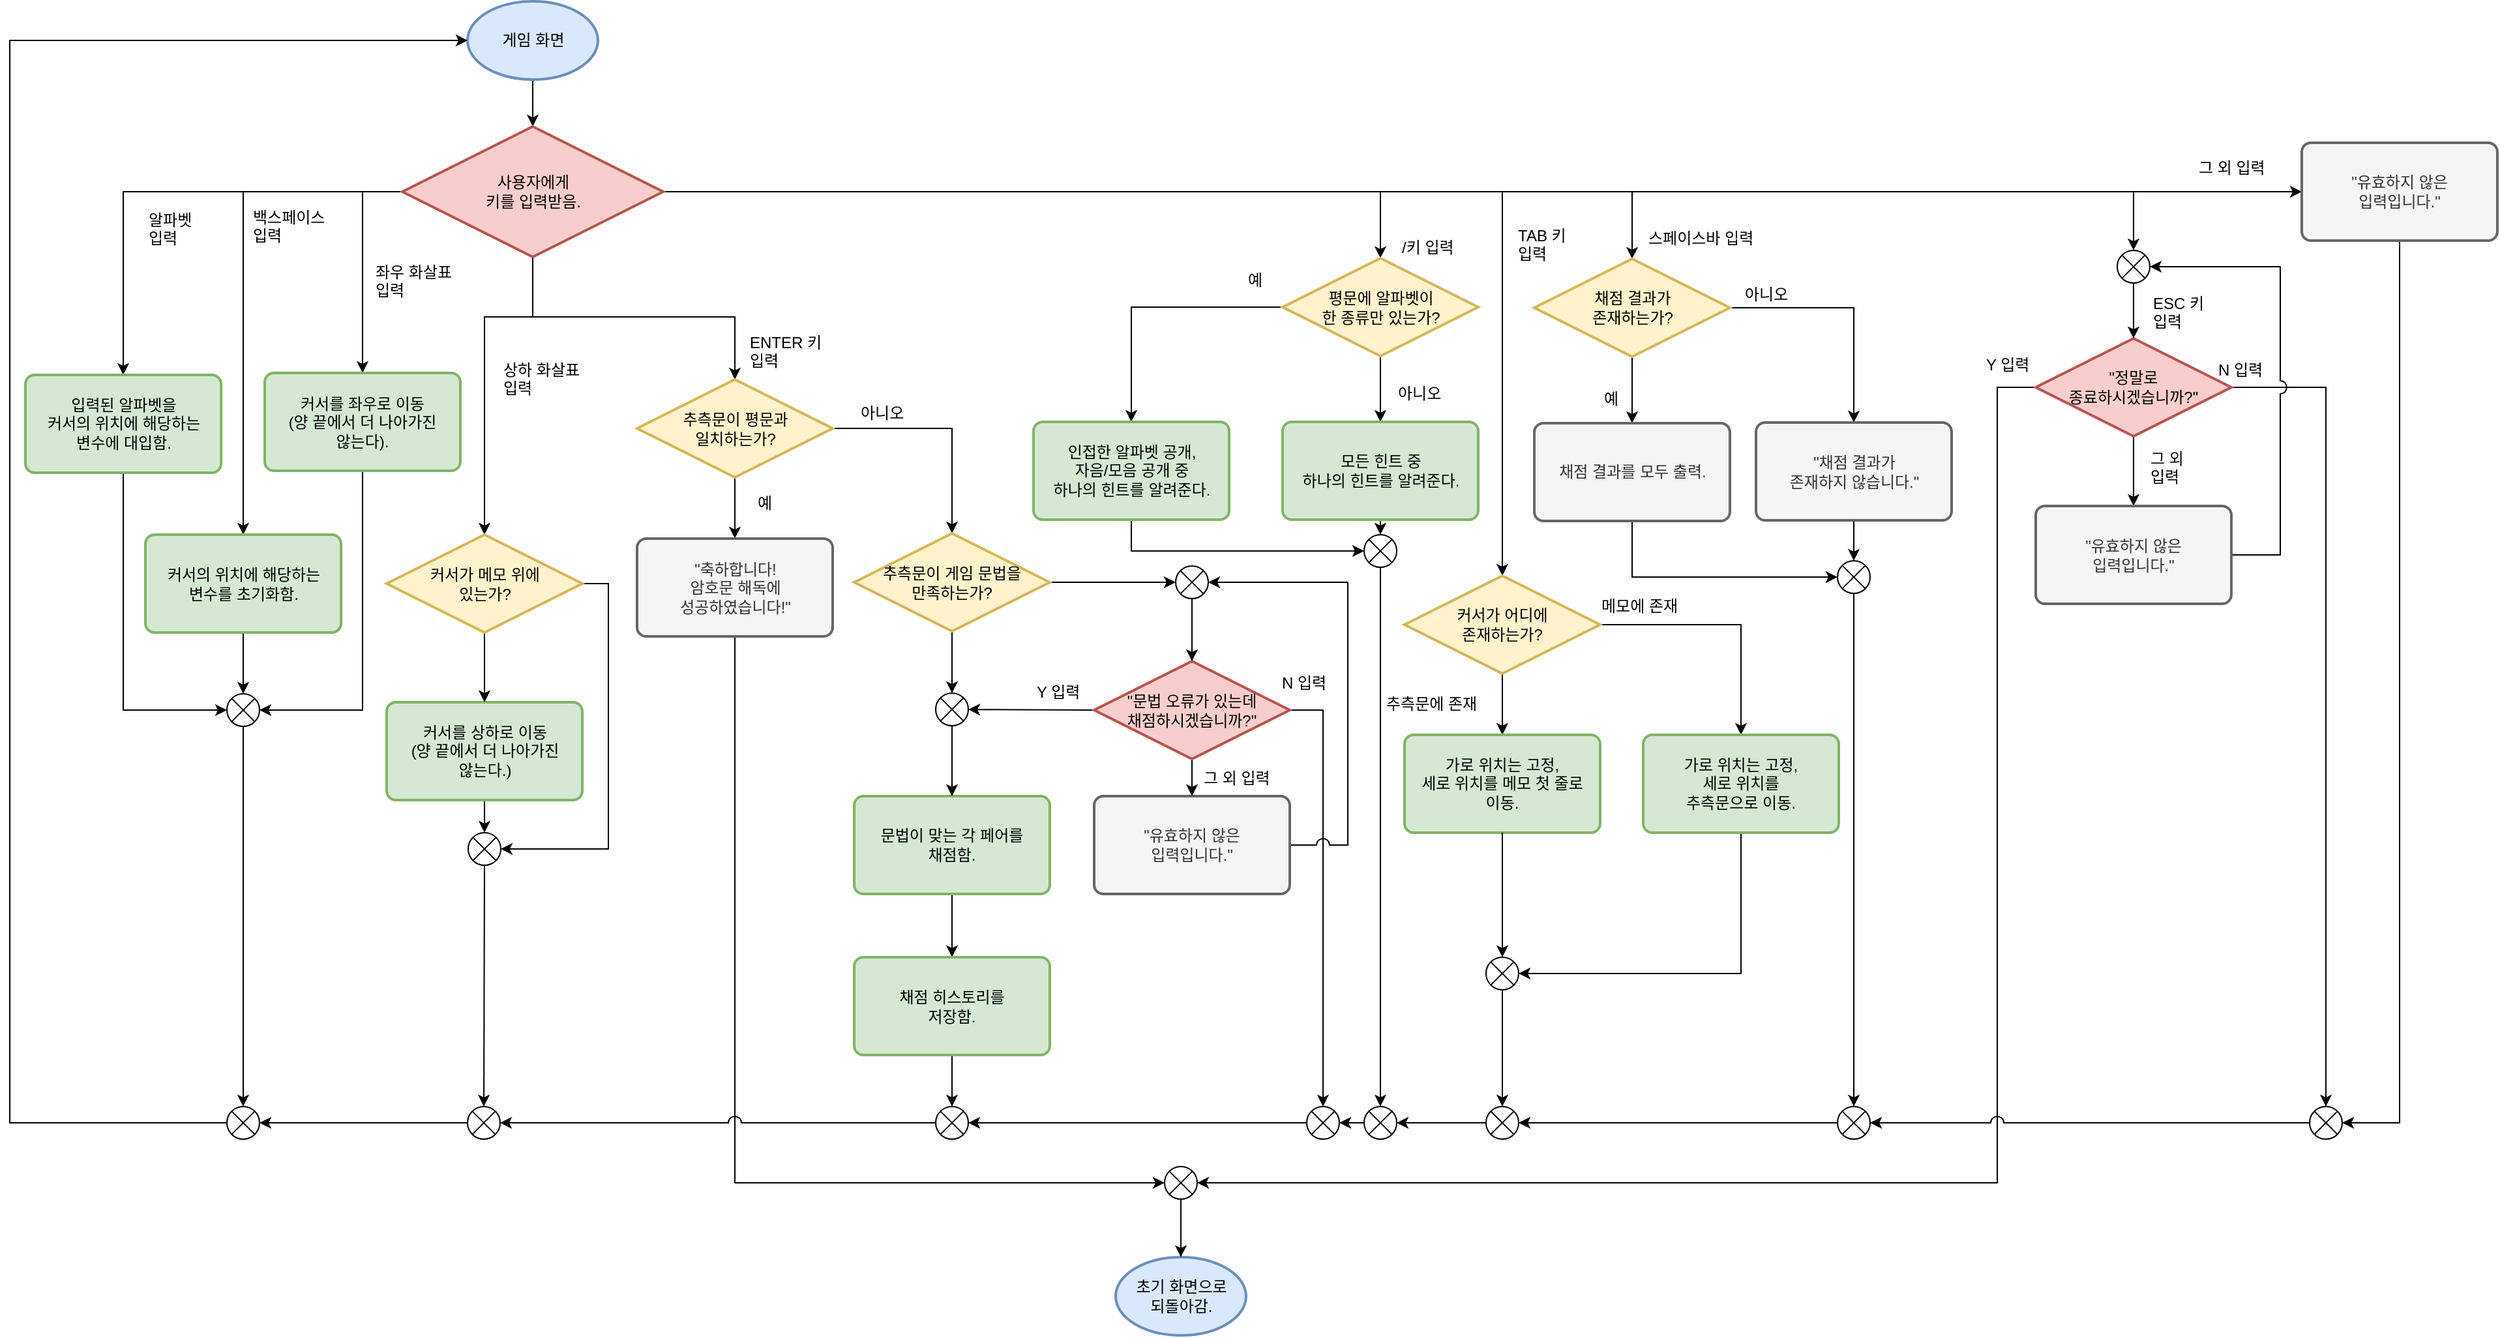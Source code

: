 <mxfile version="12.2.6" type="device" pages="1"><diagram id="wKV7lcFXZkXfrV_cWdQc" name="Page-1"><mxGraphModel dx="1656" dy="860" grid="0" gridSize="10" guides="1" tooltips="1" connect="1" arrows="1" fold="1" page="1" pageScale="1" pageWidth="827" pageHeight="1169" math="0" shadow="0"><root><mxCell id="0"/><mxCell id="1" parent="0"/><mxCell id="r9mrfY9f5_GQp5ttjX_O-4" style="edgeStyle=orthogonalEdgeStyle;rounded=0;orthogonalLoop=1;jettySize=auto;html=1;exitX=0.5;exitY=1;exitDx=0;exitDy=0;exitPerimeter=0;" edge="1" parent="1" source="r9mrfY9f5_GQp5ttjX_O-1" target="r9mrfY9f5_GQp5ttjX_O-2"><mxGeometry relative="1" as="geometry"/></mxCell><mxCell id="r9mrfY9f5_GQp5ttjX_O-1" value="게임 화면" style="strokeWidth=2;html=1;shape=mxgraph.flowchart.start_1;whiteSpace=wrap;fillColor=#dae8fc;strokeColor=#6c8ebf;" vertex="1" parent="1"><mxGeometry x="404.5" y="44" width="100" height="60" as="geometry"/></mxCell><mxCell id="r9mrfY9f5_GQp5ttjX_O-85" style="edgeStyle=orthogonalEdgeStyle;rounded=0;jumpStyle=arc;jumpSize=10;orthogonalLoop=1;jettySize=auto;html=1;exitX=0;exitY=0.5;exitDx=0;exitDy=0;exitPerimeter=0;" edge="1" parent="1" source="r9mrfY9f5_GQp5ttjX_O-2" target="r9mrfY9f5_GQp5ttjX_O-5"><mxGeometry relative="1" as="geometry"/></mxCell><mxCell id="r9mrfY9f5_GQp5ttjX_O-87" style="edgeStyle=orthogonalEdgeStyle;rounded=0;jumpStyle=arc;jumpSize=10;orthogonalLoop=1;jettySize=auto;html=1;exitX=0;exitY=0.5;exitDx=0;exitDy=0;exitPerimeter=0;" edge="1" parent="1" source="r9mrfY9f5_GQp5ttjX_O-2" target="r9mrfY9f5_GQp5ttjX_O-6"><mxGeometry relative="1" as="geometry"/></mxCell><mxCell id="r9mrfY9f5_GQp5ttjX_O-88" style="edgeStyle=orthogonalEdgeStyle;rounded=0;jumpStyle=arc;jumpSize=10;orthogonalLoop=1;jettySize=auto;html=1;exitX=0;exitY=0.5;exitDx=0;exitDy=0;exitPerimeter=0;" edge="1" parent="1" source="r9mrfY9f5_GQp5ttjX_O-2" target="r9mrfY9f5_GQp5ttjX_O-9"><mxGeometry relative="1" as="geometry"/></mxCell><mxCell id="r9mrfY9f5_GQp5ttjX_O-89" style="edgeStyle=orthogonalEdgeStyle;rounded=0;jumpStyle=arc;jumpSize=10;orthogonalLoop=1;jettySize=auto;html=1;exitX=0.5;exitY=1;exitDx=0;exitDy=0;exitPerimeter=0;entryX=0.5;entryY=0;entryDx=0;entryDy=0;entryPerimeter=0;" edge="1" parent="1" source="r9mrfY9f5_GQp5ttjX_O-2" target="r9mrfY9f5_GQp5ttjX_O-12"><mxGeometry relative="1" as="geometry"><Array as="points"><mxPoint x="454.5" y="286"/><mxPoint x="417.5" y="286"/></Array></mxGeometry></mxCell><mxCell id="r9mrfY9f5_GQp5ttjX_O-90" style="edgeStyle=orthogonalEdgeStyle;rounded=0;jumpStyle=arc;jumpSize=10;orthogonalLoop=1;jettySize=auto;html=1;exitX=0.5;exitY=1;exitDx=0;exitDy=0;exitPerimeter=0;entryX=0.5;entryY=0;entryDx=0;entryDy=0;entryPerimeter=0;" edge="1" parent="1" source="r9mrfY9f5_GQp5ttjX_O-2" target="r9mrfY9f5_GQp5ttjX_O-53"><mxGeometry relative="1" as="geometry"><Array as="points"><mxPoint x="454.5" y="286"/><mxPoint x="609.5" y="286"/></Array></mxGeometry></mxCell><mxCell id="r9mrfY9f5_GQp5ttjX_O-106" style="edgeStyle=orthogonalEdgeStyle;rounded=0;jumpStyle=arc;jumpSize=10;orthogonalLoop=1;jettySize=auto;html=1;exitX=1;exitY=0.5;exitDx=0;exitDy=0;exitPerimeter=0;" edge="1" parent="1" source="r9mrfY9f5_GQp5ttjX_O-2" target="r9mrfY9f5_GQp5ttjX_O-43"><mxGeometry relative="1" as="geometry"/></mxCell><mxCell id="r9mrfY9f5_GQp5ttjX_O-107" style="edgeStyle=orthogonalEdgeStyle;rounded=0;jumpStyle=arc;jumpSize=10;orthogonalLoop=1;jettySize=auto;html=1;exitX=1;exitY=0.5;exitDx=0;exitDy=0;exitPerimeter=0;entryX=0.5;entryY=0;entryDx=0;entryDy=0;entryPerimeter=0;" edge="1" parent="1" source="r9mrfY9f5_GQp5ttjX_O-2" target="r9mrfY9f5_GQp5ttjX_O-15"><mxGeometry relative="1" as="geometry"/></mxCell><mxCell id="r9mrfY9f5_GQp5ttjX_O-108" style="edgeStyle=orthogonalEdgeStyle;rounded=0;jumpStyle=arc;jumpSize=10;orthogonalLoop=1;jettySize=auto;html=1;exitX=1;exitY=0.5;exitDx=0;exitDy=0;exitPerimeter=0;" edge="1" parent="1" source="r9mrfY9f5_GQp5ttjX_O-2" target="r9mrfY9f5_GQp5ttjX_O-29"><mxGeometry relative="1" as="geometry"/></mxCell><mxCell id="r9mrfY9f5_GQp5ttjX_O-122" style="edgeStyle=orthogonalEdgeStyle;rounded=0;jumpStyle=arc;jumpSize=10;orthogonalLoop=1;jettySize=auto;html=1;exitX=1;exitY=0.5;exitDx=0;exitDy=0;exitPerimeter=0;entryX=0.5;entryY=0;entryDx=0;entryDy=0;entryPerimeter=0;" edge="1" parent="1" source="r9mrfY9f5_GQp5ttjX_O-2" target="r9mrfY9f5_GQp5ttjX_O-119"><mxGeometry relative="1" as="geometry"><Array as="points"><mxPoint x="1681.5" y="190"/></Array></mxGeometry></mxCell><mxCell id="r9mrfY9f5_GQp5ttjX_O-125" style="edgeStyle=orthogonalEdgeStyle;rounded=0;jumpStyle=arc;jumpSize=10;orthogonalLoop=1;jettySize=auto;html=1;exitX=1;exitY=0.5;exitDx=0;exitDy=0;exitPerimeter=0;entryX=0;entryY=0.5;entryDx=0;entryDy=0;" edge="1" parent="1" source="r9mrfY9f5_GQp5ttjX_O-2" target="r9mrfY9f5_GQp5ttjX_O-123"><mxGeometry relative="1" as="geometry"/></mxCell><mxCell id="r9mrfY9f5_GQp5ttjX_O-2" value="사용자에게&lt;br&gt;키를 입력받음." style="strokeWidth=2;html=1;shape=mxgraph.flowchart.decision;whiteSpace=wrap;fillColor=#f8cecc;strokeColor=#b85450;" vertex="1" parent="1"><mxGeometry x="354.5" y="140" width="200" height="100" as="geometry"/></mxCell><mxCell id="r9mrfY9f5_GQp5ttjX_O-97" style="edgeStyle=orthogonalEdgeStyle;rounded=0;jumpStyle=arc;jumpSize=10;orthogonalLoop=1;jettySize=auto;html=1;exitX=0.5;exitY=1;exitDx=0;exitDy=0;entryX=0;entryY=0.5;entryDx=0;entryDy=0;entryPerimeter=0;" edge="1" parent="1" source="r9mrfY9f5_GQp5ttjX_O-5" target="r9mrfY9f5_GQp5ttjX_O-94"><mxGeometry relative="1" as="geometry"/></mxCell><mxCell id="r9mrfY9f5_GQp5ttjX_O-5" value="입력된 알파벳을&lt;br&gt;커서의 위치에 해당하는&lt;br&gt;변수에 대입함." style="rounded=1;whiteSpace=wrap;html=1;absoluteArcSize=1;arcSize=14;strokeWidth=2;fillColor=#d5e8d4;strokeColor=#82b366;" vertex="1" parent="1"><mxGeometry x="65.5" y="330.5" width="150" height="75" as="geometry"/></mxCell><mxCell id="r9mrfY9f5_GQp5ttjX_O-96" style="edgeStyle=orthogonalEdgeStyle;rounded=0;jumpStyle=arc;jumpSize=10;orthogonalLoop=1;jettySize=auto;html=1;exitX=0.5;exitY=1;exitDx=0;exitDy=0;entryX=0.5;entryY=0;entryDx=0;entryDy=0;entryPerimeter=0;" edge="1" parent="1" source="r9mrfY9f5_GQp5ttjX_O-6" target="r9mrfY9f5_GQp5ttjX_O-94"><mxGeometry relative="1" as="geometry"/></mxCell><mxCell id="r9mrfY9f5_GQp5ttjX_O-6" value="커서의 위치에 해당하는&lt;br&gt;변수를 초기화함." style="rounded=1;whiteSpace=wrap;html=1;absoluteArcSize=1;arcSize=14;strokeWidth=2;fillColor=#d5e8d4;strokeColor=#82b366;" vertex="1" parent="1"><mxGeometry x="157.5" y="453" width="150" height="75" as="geometry"/></mxCell><mxCell id="r9mrfY9f5_GQp5ttjX_O-7" value="알파벳&lt;br&gt;입력" style="text;html=1;resizable=0;points=[];autosize=1;align=left;verticalAlign=top;spacingTop=-4;" vertex="1" parent="1"><mxGeometry x="157.5" y="201.5" width="46" height="28" as="geometry"/></mxCell><mxCell id="r9mrfY9f5_GQp5ttjX_O-8" value="백스페이스&lt;br&gt;입력" style="text;html=1;resizable=0;points=[];autosize=1;align=left;verticalAlign=top;spacingTop=-4;" vertex="1" parent="1"><mxGeometry x="237.5" y="199.5" width="70" height="28" as="geometry"/></mxCell><mxCell id="r9mrfY9f5_GQp5ttjX_O-95" style="edgeStyle=orthogonalEdgeStyle;rounded=0;jumpStyle=arc;jumpSize=10;orthogonalLoop=1;jettySize=auto;html=1;exitX=0.5;exitY=1;exitDx=0;exitDy=0;entryX=1;entryY=0.5;entryDx=0;entryDy=0;entryPerimeter=0;" edge="1" parent="1" source="r9mrfY9f5_GQp5ttjX_O-9" target="r9mrfY9f5_GQp5ttjX_O-94"><mxGeometry relative="1" as="geometry"/></mxCell><mxCell id="r9mrfY9f5_GQp5ttjX_O-9" value="커서를 좌우로 이동&lt;br&gt;(양 끝에서 더 나아가진&lt;br&gt;않는다)." style="rounded=1;whiteSpace=wrap;html=1;absoluteArcSize=1;arcSize=14;strokeWidth=2;fillColor=#d5e8d4;strokeColor=#82b366;" vertex="1" parent="1"><mxGeometry x="249" y="329" width="150" height="75" as="geometry"/></mxCell><mxCell id="r9mrfY9f5_GQp5ttjX_O-10" value="좌우 화살표&lt;br&gt;입력" style="text;html=1;resizable=0;points=[];autosize=1;align=left;verticalAlign=top;spacingTop=-4;" vertex="1" parent="1"><mxGeometry x="331.5" y="241.5" width="73" height="28" as="geometry"/></mxCell><mxCell id="r9mrfY9f5_GQp5ttjX_O-83" style="edgeStyle=orthogonalEdgeStyle;rounded=0;jumpStyle=arc;jumpSize=10;orthogonalLoop=1;jettySize=auto;html=1;exitX=0.5;exitY=1;exitDx=0;exitDy=0;entryX=0.5;entryY=0;entryDx=0;entryDy=0;entryPerimeter=0;" edge="1" parent="1" source="r9mrfY9f5_GQp5ttjX_O-11" target="r9mrfY9f5_GQp5ttjX_O-79"><mxGeometry relative="1" as="geometry"/></mxCell><mxCell id="r9mrfY9f5_GQp5ttjX_O-11" value="커서를 상하로 이동&lt;br&gt;(양 끝에서 더 나아가진&lt;br&gt;않는다.)" style="rounded=1;whiteSpace=wrap;html=1;absoluteArcSize=1;arcSize=14;strokeWidth=2;fillColor=#d5e8d4;strokeColor=#82b366;" vertex="1" parent="1"><mxGeometry x="342.5" y="581.5" width="150" height="75" as="geometry"/></mxCell><mxCell id="r9mrfY9f5_GQp5ttjX_O-13" style="edgeStyle=orthogonalEdgeStyle;rounded=0;orthogonalLoop=1;jettySize=auto;html=1;exitX=0.5;exitY=1;exitDx=0;exitDy=0;exitPerimeter=0;entryX=0.5;entryY=0;entryDx=0;entryDy=0;" edge="1" parent="1" source="r9mrfY9f5_GQp5ttjX_O-12" target="r9mrfY9f5_GQp5ttjX_O-11"><mxGeometry relative="1" as="geometry"/></mxCell><mxCell id="r9mrfY9f5_GQp5ttjX_O-84" style="edgeStyle=orthogonalEdgeStyle;rounded=0;jumpStyle=arc;jumpSize=10;orthogonalLoop=1;jettySize=auto;html=1;exitX=1;exitY=0.5;exitDx=0;exitDy=0;exitPerimeter=0;entryX=1;entryY=0.5;entryDx=0;entryDy=0;entryPerimeter=0;" edge="1" parent="1" source="r9mrfY9f5_GQp5ttjX_O-12" target="r9mrfY9f5_GQp5ttjX_O-79"><mxGeometry relative="1" as="geometry"/></mxCell><mxCell id="r9mrfY9f5_GQp5ttjX_O-12" value="커서가 메모 위에&lt;br&gt;있는가?" style="strokeWidth=2;html=1;shape=mxgraph.flowchart.decision;whiteSpace=wrap;fillColor=#fff2cc;strokeColor=#d6b656;" vertex="1" parent="1"><mxGeometry x="342.5" y="453" width="150" height="75" as="geometry"/></mxCell><mxCell id="r9mrfY9f5_GQp5ttjX_O-14" value="상하 화살표&lt;br&gt;입력" style="text;html=1;resizable=0;points=[];autosize=1;align=left;verticalAlign=top;spacingTop=-4;" vertex="1" parent="1"><mxGeometry x="430" y="316.5" width="73" height="28" as="geometry"/></mxCell><mxCell id="r9mrfY9f5_GQp5ttjX_O-18" style="edgeStyle=orthogonalEdgeStyle;rounded=0;orthogonalLoop=1;jettySize=auto;html=1;exitX=1;exitY=0.5;exitDx=0;exitDy=0;exitPerimeter=0;entryX=0.5;entryY=0;entryDx=0;entryDy=0;" edge="1" parent="1" source="r9mrfY9f5_GQp5ttjX_O-15" target="r9mrfY9f5_GQp5ttjX_O-17"><mxGeometry relative="1" as="geometry"/></mxCell><mxCell id="r9mrfY9f5_GQp5ttjX_O-104" style="edgeStyle=orthogonalEdgeStyle;rounded=0;jumpStyle=arc;jumpSize=10;orthogonalLoop=1;jettySize=auto;html=1;exitX=0.5;exitY=1;exitDx=0;exitDy=0;exitPerimeter=0;" edge="1" parent="1" source="r9mrfY9f5_GQp5ttjX_O-15" target="r9mrfY9f5_GQp5ttjX_O-16"><mxGeometry relative="1" as="geometry"/></mxCell><mxCell id="r9mrfY9f5_GQp5ttjX_O-15" value="채점 결과가&lt;br&gt;존재하는가?" style="strokeWidth=2;html=1;shape=mxgraph.flowchart.decision;whiteSpace=wrap;fillColor=#fff2cc;strokeColor=#d6b656;" vertex="1" parent="1"><mxGeometry x="1222.5" y="241.5" width="150" height="75" as="geometry"/></mxCell><mxCell id="r9mrfY9f5_GQp5ttjX_O-150" style="edgeStyle=orthogonalEdgeStyle;rounded=0;jumpStyle=arc;jumpSize=10;orthogonalLoop=1;jettySize=auto;html=1;exitX=0.5;exitY=1;exitDx=0;exitDy=0;entryX=0;entryY=0.5;entryDx=0;entryDy=0;entryPerimeter=0;" edge="1" parent="1" source="r9mrfY9f5_GQp5ttjX_O-16" target="r9mrfY9f5_GQp5ttjX_O-149"><mxGeometry relative="1" as="geometry"/></mxCell><mxCell id="r9mrfY9f5_GQp5ttjX_O-16" value="채점 결과를 모두 출력." style="rounded=1;whiteSpace=wrap;html=1;absoluteArcSize=1;arcSize=14;strokeWidth=2;fillColor=#f5f5f5;strokeColor=#666666;fontColor=#333333;" vertex="1" parent="1"><mxGeometry x="1222.5" y="367.5" width="150" height="75" as="geometry"/></mxCell><mxCell id="r9mrfY9f5_GQp5ttjX_O-155" style="edgeStyle=orthogonalEdgeStyle;rounded=0;jumpStyle=arc;jumpSize=10;orthogonalLoop=1;jettySize=auto;html=1;exitX=0.5;exitY=1;exitDx=0;exitDy=0;entryX=0.5;entryY=0;entryDx=0;entryDy=0;entryPerimeter=0;" edge="1" parent="1" source="r9mrfY9f5_GQp5ttjX_O-17" target="r9mrfY9f5_GQp5ttjX_O-149"><mxGeometry relative="1" as="geometry"/></mxCell><mxCell id="r9mrfY9f5_GQp5ttjX_O-17" value="&quot;채점 결과가&lt;br&gt;존재하지 않습니다.&quot;" style="rounded=1;whiteSpace=wrap;html=1;absoluteArcSize=1;arcSize=14;strokeWidth=2;fillColor=#f5f5f5;strokeColor=#666666;fontColor=#333333;" vertex="1" parent="1"><mxGeometry x="1392.5" y="367" width="150" height="75" as="geometry"/></mxCell><mxCell id="r9mrfY9f5_GQp5ttjX_O-20" value="스페이스바 입력" style="text;html=1;resizable=0;points=[];autosize=1;align=left;verticalAlign=top;spacingTop=-4;" vertex="1" parent="1"><mxGeometry x="1308" y="215.5" width="97" height="14" as="geometry"/></mxCell><mxCell id="r9mrfY9f5_GQp5ttjX_O-24" style="edgeStyle=orthogonalEdgeStyle;rounded=0;orthogonalLoop=1;jettySize=auto;html=1;exitX=0;exitY=0.5;exitDx=0;exitDy=0;exitPerimeter=0;entryX=1;entryY=0.5;entryDx=0;entryDy=0;entryPerimeter=0;" edge="1" parent="1" source="r9mrfY9f5_GQp5ttjX_O-21" target="r9mrfY9f5_GQp5ttjX_O-127"><mxGeometry relative="1" as="geometry"><mxPoint x="1579.5" y="438.5" as="targetPoint"/><Array as="points"><mxPoint x="1577.5" y="340"/><mxPoint x="1577.5" y="950"/></Array></mxGeometry></mxCell><mxCell id="r9mrfY9f5_GQp5ttjX_O-41" style="edgeStyle=orthogonalEdgeStyle;rounded=0;orthogonalLoop=1;jettySize=auto;html=1;exitX=0.5;exitY=1;exitDx=0;exitDy=0;exitPerimeter=0;" edge="1" parent="1" source="r9mrfY9f5_GQp5ttjX_O-21" target="r9mrfY9f5_GQp5ttjX_O-40"><mxGeometry relative="1" as="geometry"/></mxCell><mxCell id="r9mrfY9f5_GQp5ttjX_O-158" style="edgeStyle=orthogonalEdgeStyle;rounded=0;jumpStyle=arc;jumpSize=10;orthogonalLoop=1;jettySize=auto;html=1;exitX=1;exitY=0.5;exitDx=0;exitDy=0;exitPerimeter=0;entryX=0.5;entryY=0;entryDx=0;entryDy=0;entryPerimeter=0;" edge="1" parent="1" source="r9mrfY9f5_GQp5ttjX_O-21" target="r9mrfY9f5_GQp5ttjX_O-157"><mxGeometry relative="1" as="geometry"/></mxCell><mxCell id="r9mrfY9f5_GQp5ttjX_O-21" value="&quot;정말로&lt;br&gt;종료하시겠습니까?&quot;" style="strokeWidth=2;html=1;shape=mxgraph.flowchart.decision;whiteSpace=wrap;fillColor=#f8cecc;strokeColor=#b85450;" vertex="1" parent="1"><mxGeometry x="1607" y="302.5" width="150" height="75" as="geometry"/></mxCell><mxCell id="r9mrfY9f5_GQp5ttjX_O-22" value="예" style="text;html=1;resizable=0;points=[];autosize=1;align=left;verticalAlign=top;spacingTop=-4;" vertex="1" parent="1"><mxGeometry x="1274" y="339" width="22" height="14" as="geometry"/></mxCell><mxCell id="r9mrfY9f5_GQp5ttjX_O-23" value="아니오" style="text;html=1;resizable=0;points=[];autosize=1;align=left;verticalAlign=top;spacingTop=-4;" vertex="1" parent="1"><mxGeometry x="1381.5" y="258.5" width="46" height="14" as="geometry"/></mxCell><mxCell id="r9mrfY9f5_GQp5ttjX_O-28" value="ESC 키&lt;br&gt;입력" style="text;html=1;resizable=0;points=[];autosize=1;align=left;verticalAlign=top;spacingTop=-4;" vertex="1" parent="1"><mxGeometry x="1694.5" y="266" width="50" height="28" as="geometry"/></mxCell><mxCell id="r9mrfY9f5_GQp5ttjX_O-32" style="edgeStyle=orthogonalEdgeStyle;rounded=0;orthogonalLoop=1;jettySize=auto;html=1;exitX=1;exitY=0.5;exitDx=0;exitDy=0;exitPerimeter=0;entryX=0.5;entryY=0;entryDx=0;entryDy=0;" edge="1" parent="1" source="r9mrfY9f5_GQp5ttjX_O-29" target="r9mrfY9f5_GQp5ttjX_O-31"><mxGeometry relative="1" as="geometry"/></mxCell><mxCell id="r9mrfY9f5_GQp5ttjX_O-103" style="edgeStyle=orthogonalEdgeStyle;rounded=0;jumpStyle=arc;jumpSize=10;orthogonalLoop=1;jettySize=auto;html=1;exitX=0.5;exitY=1;exitDx=0;exitDy=0;exitPerimeter=0;entryX=0.5;entryY=0;entryDx=0;entryDy=0;" edge="1" parent="1" source="r9mrfY9f5_GQp5ttjX_O-29" target="r9mrfY9f5_GQp5ttjX_O-30"><mxGeometry relative="1" as="geometry"/></mxCell><mxCell id="r9mrfY9f5_GQp5ttjX_O-29" value="커서가 어디에&lt;br&gt;존재하는가?" style="strokeWidth=2;html=1;shape=mxgraph.flowchart.decision;whiteSpace=wrap;fillColor=#fff2cc;strokeColor=#d6b656;" vertex="1" parent="1"><mxGeometry x="1123" y="484.5" width="150" height="75" as="geometry"/></mxCell><mxCell id="r9mrfY9f5_GQp5ttjX_O-30" value="가로 위치는 고정,&lt;br&gt;세로 위치를 메모 첫 줄로&lt;br&gt;이동." style="rounded=1;whiteSpace=wrap;html=1;absoluteArcSize=1;arcSize=14;strokeWidth=2;fillColor=#d5e8d4;strokeColor=#82b366;" vertex="1" parent="1"><mxGeometry x="1123" y="606.5" width="150" height="75" as="geometry"/></mxCell><mxCell id="r9mrfY9f5_GQp5ttjX_O-175" style="edgeStyle=orthogonalEdgeStyle;rounded=0;jumpStyle=arc;jumpSize=10;orthogonalLoop=1;jettySize=auto;html=1;exitX=0.5;exitY=1;exitDx=0;exitDy=0;entryX=1;entryY=0.5;entryDx=0;entryDy=0;entryPerimeter=0;" edge="1" parent="1" source="r9mrfY9f5_GQp5ttjX_O-31" target="r9mrfY9f5_GQp5ttjX_O-171"><mxGeometry relative="1" as="geometry"/></mxCell><mxCell id="r9mrfY9f5_GQp5ttjX_O-31" value="가로 위치는 고정,&lt;br&gt;세로 위치를&lt;br&gt;추측문으로 이동." style="rounded=1;whiteSpace=wrap;html=1;absoluteArcSize=1;arcSize=14;strokeWidth=2;fillColor=#d5e8d4;strokeColor=#82b366;" vertex="1" parent="1"><mxGeometry x="1306" y="606.5" width="150" height="75" as="geometry"/></mxCell><mxCell id="r9mrfY9f5_GQp5ttjX_O-34" value="추측문에 존재" style="text;html=1;resizable=0;points=[];autosize=1;align=left;verticalAlign=top;spacingTop=-4;" vertex="1" parent="1"><mxGeometry x="1106.5" y="572.5" width="85" height="14" as="geometry"/></mxCell><mxCell id="r9mrfY9f5_GQp5ttjX_O-35" value="메모에 존재" style="text;html=1;resizable=0;points=[];autosize=1;align=left;verticalAlign=top;spacingTop=-4;" vertex="1" parent="1"><mxGeometry x="1271.5" y="498" width="73" height="14" as="geometry"/></mxCell><mxCell id="r9mrfY9f5_GQp5ttjX_O-36" value="TAB 키&lt;br&gt;입력" style="text;html=1;resizable=0;points=[];autosize=1;align=left;verticalAlign=top;spacingTop=-4;" vertex="1" parent="1"><mxGeometry x="1208" y="213.5" width="48" height="28" as="geometry"/></mxCell><mxCell id="r9mrfY9f5_GQp5ttjX_O-37" value="N 입력" style="text;html=1;resizable=0;points=[];autosize=1;align=left;verticalAlign=top;spacingTop=-4;" vertex="1" parent="1"><mxGeometry x="1744.5" y="316.5" width="46" height="14" as="geometry"/></mxCell><mxCell id="r9mrfY9f5_GQp5ttjX_O-38" value="Y 입력" style="text;html=1;resizable=0;points=[];autosize=1;align=left;verticalAlign=top;spacingTop=-4;" vertex="1" parent="1"><mxGeometry x="1566.5" y="312.5" width="45" height="14" as="geometry"/></mxCell><mxCell id="r9mrfY9f5_GQp5ttjX_O-121" style="edgeStyle=orthogonalEdgeStyle;rounded=0;jumpStyle=arc;jumpSize=10;orthogonalLoop=1;jettySize=auto;html=1;exitX=1;exitY=0.5;exitDx=0;exitDy=0;entryX=1;entryY=0.5;entryDx=0;entryDy=0;entryPerimeter=0;" edge="1" parent="1" source="r9mrfY9f5_GQp5ttjX_O-40" target="r9mrfY9f5_GQp5ttjX_O-119"><mxGeometry relative="1" as="geometry"><Array as="points"><mxPoint x="1794.5" y="469"/><mxPoint x="1794.5" y="248"/></Array></mxGeometry></mxCell><mxCell id="r9mrfY9f5_GQp5ttjX_O-40" value="&quot;유효하지 않은&lt;br&gt;입력입니다.&quot;" style="rounded=1;whiteSpace=wrap;html=1;absoluteArcSize=1;arcSize=14;strokeWidth=2;fillColor=#f5f5f5;strokeColor=#666666;fontColor=#333333;" vertex="1" parent="1"><mxGeometry x="1607" y="431" width="150" height="75" as="geometry"/></mxCell><mxCell id="r9mrfY9f5_GQp5ttjX_O-46" style="edgeStyle=orthogonalEdgeStyle;rounded=0;jumpStyle=arc;jumpSize=10;orthogonalLoop=1;jettySize=auto;html=1;exitX=0;exitY=0.5;exitDx=0;exitDy=0;exitPerimeter=0;entryX=0.5;entryY=0;entryDx=0;entryDy=0;" edge="1" parent="1" source="r9mrfY9f5_GQp5ttjX_O-43" target="r9mrfY9f5_GQp5ttjX_O-44"><mxGeometry relative="1" as="geometry"/></mxCell><mxCell id="r9mrfY9f5_GQp5ttjX_O-105" style="edgeStyle=orthogonalEdgeStyle;rounded=0;jumpStyle=arc;jumpSize=10;orthogonalLoop=1;jettySize=auto;html=1;exitX=0.5;exitY=1;exitDx=0;exitDy=0;exitPerimeter=0;entryX=0.5;entryY=0;entryDx=0;entryDy=0;" edge="1" parent="1" source="r9mrfY9f5_GQp5ttjX_O-43" target="r9mrfY9f5_GQp5ttjX_O-45"><mxGeometry relative="1" as="geometry"/></mxCell><mxCell id="r9mrfY9f5_GQp5ttjX_O-43" value="평문에 알파벳이&lt;br&gt;한 종류만 있는가?" style="strokeWidth=2;html=1;shape=mxgraph.flowchart.decision;whiteSpace=wrap;fillColor=#fff2cc;strokeColor=#d6b656;" vertex="1" parent="1"><mxGeometry x="1029.5" y="241" width="150" height="75" as="geometry"/></mxCell><mxCell id="r9mrfY9f5_GQp5ttjX_O-163" style="edgeStyle=orthogonalEdgeStyle;rounded=0;jumpStyle=arc;jumpSize=10;orthogonalLoop=1;jettySize=auto;html=1;exitX=0.5;exitY=1;exitDx=0;exitDy=0;entryX=0;entryY=0.5;entryDx=0;entryDy=0;entryPerimeter=0;" edge="1" parent="1" source="r9mrfY9f5_GQp5ttjX_O-44" target="r9mrfY9f5_GQp5ttjX_O-162"><mxGeometry relative="1" as="geometry"/></mxCell><mxCell id="r9mrfY9f5_GQp5ttjX_O-44" value="인접한 알파벳 공개,&lt;br&gt;자음/모음 공개 중&lt;br&gt;하나의 힌트를 알려준다." style="rounded=1;whiteSpace=wrap;html=1;absoluteArcSize=1;arcSize=14;strokeWidth=2;fillColor=#d5e8d4;strokeColor=#82b366;" vertex="1" parent="1"><mxGeometry x="838.5" y="366.5" width="150" height="75" as="geometry"/></mxCell><mxCell id="r9mrfY9f5_GQp5ttjX_O-164" style="edgeStyle=orthogonalEdgeStyle;rounded=0;jumpStyle=arc;jumpSize=10;orthogonalLoop=1;jettySize=auto;html=1;exitX=0.5;exitY=1;exitDx=0;exitDy=0;entryX=0.5;entryY=0;entryDx=0;entryDy=0;entryPerimeter=0;" edge="1" parent="1" source="r9mrfY9f5_GQp5ttjX_O-45" target="r9mrfY9f5_GQp5ttjX_O-162"><mxGeometry relative="1" as="geometry"/></mxCell><mxCell id="r9mrfY9f5_GQp5ttjX_O-45" value="모든 힌트 중&lt;br&gt;하나의 힌트를 알려준다." style="rounded=1;whiteSpace=wrap;html=1;absoluteArcSize=1;arcSize=14;strokeWidth=2;fillColor=#d5e8d4;strokeColor=#82b366;" vertex="1" parent="1"><mxGeometry x="1029.5" y="366.5" width="150" height="75" as="geometry"/></mxCell><mxCell id="r9mrfY9f5_GQp5ttjX_O-48" value="예" style="text;html=1;resizable=0;points=[];autosize=1;align=left;verticalAlign=top;spacingTop=-4;" vertex="1" parent="1"><mxGeometry x="1000.5" y="248" width="22" height="14" as="geometry"/></mxCell><mxCell id="r9mrfY9f5_GQp5ttjX_O-49" value="아니오" style="text;html=1;resizable=0;points=[];autosize=1;align=left;verticalAlign=top;spacingTop=-4;" vertex="1" parent="1"><mxGeometry x="1115.5" y="334.5" width="46" height="14" as="geometry"/></mxCell><mxCell id="r9mrfY9f5_GQp5ttjX_O-52" value="/키 입력" style="text;html=1;resizable=0;points=[];autosize=1;align=left;verticalAlign=top;spacingTop=-4;" vertex="1" parent="1"><mxGeometry x="1118.5" y="222.5" width="53" height="14" as="geometry"/></mxCell><mxCell id="r9mrfY9f5_GQp5ttjX_O-55" style="edgeStyle=orthogonalEdgeStyle;rounded=0;jumpStyle=arc;jumpSize=10;orthogonalLoop=1;jettySize=auto;html=1;exitX=0.5;exitY=1;exitDx=0;exitDy=0;exitPerimeter=0;" edge="1" parent="1" source="r9mrfY9f5_GQp5ttjX_O-53" target="r9mrfY9f5_GQp5ttjX_O-54"><mxGeometry relative="1" as="geometry"/></mxCell><mxCell id="r9mrfY9f5_GQp5ttjX_O-59" style="edgeStyle=orthogonalEdgeStyle;rounded=0;jumpStyle=arc;jumpSize=10;orthogonalLoop=1;jettySize=auto;html=1;exitX=1;exitY=0.5;exitDx=0;exitDy=0;exitPerimeter=0;" edge="1" parent="1" source="r9mrfY9f5_GQp5ttjX_O-53" target="r9mrfY9f5_GQp5ttjX_O-58"><mxGeometry relative="1" as="geometry"/></mxCell><mxCell id="r9mrfY9f5_GQp5ttjX_O-53" value="추측문이 평문과&lt;br&gt;일치하는가?" style="strokeWidth=2;html=1;shape=mxgraph.flowchart.decision;whiteSpace=wrap;fillColor=#fff2cc;strokeColor=#d6b656;" vertex="1" parent="1"><mxGeometry x="534.5" y="334" width="150" height="75" as="geometry"/></mxCell><mxCell id="r9mrfY9f5_GQp5ttjX_O-73" style="edgeStyle=orthogonalEdgeStyle;rounded=0;jumpStyle=arc;jumpSize=10;orthogonalLoop=1;jettySize=auto;html=1;entryX=0;entryY=0.5;entryDx=0;entryDy=0;entryPerimeter=0;" edge="1" parent="1" source="r9mrfY9f5_GQp5ttjX_O-54" target="r9mrfY9f5_GQp5ttjX_O-127"><mxGeometry relative="1" as="geometry"><mxPoint x="609.5" y="629" as="targetPoint"/><Array as="points"><mxPoint x="609.5" y="950"/></Array></mxGeometry></mxCell><mxCell id="r9mrfY9f5_GQp5ttjX_O-54" value="&quot;축하합니다!&lt;br&gt;암호문 해독에&lt;br&gt;성공하였습니다!&quot;" style="rounded=1;whiteSpace=wrap;html=1;absoluteArcSize=1;arcSize=14;strokeWidth=2;fillColor=#f5f5f5;strokeColor=#666666;fontColor=#333333;" vertex="1" parent="1"><mxGeometry x="534.5" y="456" width="150" height="75" as="geometry"/></mxCell><mxCell id="r9mrfY9f5_GQp5ttjX_O-56" value="예" style="text;html=1;resizable=0;points=[];autosize=1;align=left;verticalAlign=top;spacingTop=-4;" vertex="1" parent="1"><mxGeometry x="624.5" y="419" width="22" height="14" as="geometry"/></mxCell><mxCell id="r9mrfY9f5_GQp5ttjX_O-57" value="ENTER 키&lt;br&gt;입력" style="text;html=1;resizable=0;points=[];autosize=1;align=left;verticalAlign=top;spacingTop=-4;" vertex="1" parent="1"><mxGeometry x="618.5" y="296" width="66" height="28" as="geometry"/></mxCell><mxCell id="r9mrfY9f5_GQp5ttjX_O-69" style="edgeStyle=orthogonalEdgeStyle;rounded=0;jumpStyle=arc;jumpSize=10;orthogonalLoop=1;jettySize=auto;html=1;exitX=0.5;exitY=1;exitDx=0;exitDy=0;exitPerimeter=0;entryX=0.5;entryY=0;entryDx=0;entryDy=0;entryPerimeter=0;" edge="1" parent="1" source="r9mrfY9f5_GQp5ttjX_O-58" target="r9mrfY9f5_GQp5ttjX_O-68"><mxGeometry relative="1" as="geometry"/></mxCell><mxCell id="r9mrfY9f5_GQp5ttjX_O-113" style="edgeStyle=orthogonalEdgeStyle;rounded=0;jumpStyle=arc;jumpSize=10;orthogonalLoop=1;jettySize=auto;html=1;exitX=1;exitY=0.5;exitDx=0;exitDy=0;exitPerimeter=0;entryX=0;entryY=0.5;entryDx=0;entryDy=0;entryPerimeter=0;" edge="1" parent="1" source="r9mrfY9f5_GQp5ttjX_O-58" target="r9mrfY9f5_GQp5ttjX_O-112"><mxGeometry relative="1" as="geometry"/></mxCell><mxCell id="r9mrfY9f5_GQp5ttjX_O-58" value="추측문이 게임 문법을&lt;br&gt;만족하는가?" style="strokeWidth=2;html=1;shape=mxgraph.flowchart.decision;whiteSpace=wrap;fillColor=#fff2cc;strokeColor=#d6b656;" vertex="1" parent="1"><mxGeometry x="701" y="452" width="150" height="75" as="geometry"/></mxCell><mxCell id="r9mrfY9f5_GQp5ttjX_O-60" value="아니오" style="text;html=1;resizable=0;points=[];autosize=1;align=left;verticalAlign=top;spacingTop=-4;" vertex="1" parent="1"><mxGeometry x="703.5" y="350" width="46" height="14" as="geometry"/></mxCell><mxCell id="r9mrfY9f5_GQp5ttjX_O-70" style="edgeStyle=orthogonalEdgeStyle;rounded=0;jumpStyle=arc;jumpSize=10;orthogonalLoop=1;jettySize=auto;html=1;exitX=0;exitY=0.5;exitDx=0;exitDy=0;exitPerimeter=0;entryX=1;entryY=0.5;entryDx=0;entryDy=0;entryPerimeter=0;" edge="1" parent="1" source="r9mrfY9f5_GQp5ttjX_O-62" target="r9mrfY9f5_GQp5ttjX_O-68"><mxGeometry relative="1" as="geometry"/></mxCell><mxCell id="r9mrfY9f5_GQp5ttjX_O-111" style="edgeStyle=orthogonalEdgeStyle;rounded=0;jumpStyle=arc;jumpSize=10;orthogonalLoop=1;jettySize=auto;html=1;exitX=0.5;exitY=1;exitDx=0;exitDy=0;exitPerimeter=0;entryX=0.5;entryY=0;entryDx=0;entryDy=0;" edge="1" parent="1" source="r9mrfY9f5_GQp5ttjX_O-62" target="r9mrfY9f5_GQp5ttjX_O-109"><mxGeometry relative="1" as="geometry"/></mxCell><mxCell id="r9mrfY9f5_GQp5ttjX_O-140" style="edgeStyle=orthogonalEdgeStyle;rounded=0;jumpStyle=arc;jumpSize=10;orthogonalLoop=1;jettySize=auto;html=1;exitX=1;exitY=0.5;exitDx=0;exitDy=0;exitPerimeter=0;entryX=0.5;entryY=0;entryDx=0;entryDy=0;entryPerimeter=0;" edge="1" parent="1" source="r9mrfY9f5_GQp5ttjX_O-62" target="r9mrfY9f5_GQp5ttjX_O-139"><mxGeometry relative="1" as="geometry"/></mxCell><mxCell id="r9mrfY9f5_GQp5ttjX_O-62" value="&quot;문법 오류가 있는데&lt;br&gt;채점하시겠습니까?&quot;" style="strokeWidth=2;html=1;shape=mxgraph.flowchart.decision;whiteSpace=wrap;fillColor=#f8cecc;strokeColor=#b85450;" vertex="1" parent="1"><mxGeometry x="885" y="550" width="150" height="75" as="geometry"/></mxCell><mxCell id="r9mrfY9f5_GQp5ttjX_O-72" style="edgeStyle=orthogonalEdgeStyle;rounded=0;jumpStyle=arc;jumpSize=10;orthogonalLoop=1;jettySize=auto;html=1;exitX=0.5;exitY=1;exitDx=0;exitDy=0;entryX=0.5;entryY=0;entryDx=0;entryDy=0;" edge="1" parent="1" source="r9mrfY9f5_GQp5ttjX_O-66" target="r9mrfY9f5_GQp5ttjX_O-67"><mxGeometry relative="1" as="geometry"/></mxCell><mxCell id="r9mrfY9f5_GQp5ttjX_O-66" value="문법이 맞는 각 페어를&lt;br&gt;채점함." style="rounded=1;whiteSpace=wrap;html=1;absoluteArcSize=1;arcSize=14;strokeWidth=2;fillColor=#d5e8d4;strokeColor=#82b366;" vertex="1" parent="1"><mxGeometry x="701" y="653.5" width="150" height="75" as="geometry"/></mxCell><mxCell id="r9mrfY9f5_GQp5ttjX_O-137" style="edgeStyle=orthogonalEdgeStyle;rounded=0;jumpStyle=arc;jumpSize=10;orthogonalLoop=1;jettySize=auto;html=1;exitX=0.5;exitY=1;exitDx=0;exitDy=0;entryX=0.5;entryY=0;entryDx=0;entryDy=0;entryPerimeter=0;" edge="1" parent="1" source="r9mrfY9f5_GQp5ttjX_O-67" target="r9mrfY9f5_GQp5ttjX_O-136"><mxGeometry relative="1" as="geometry"/></mxCell><mxCell id="r9mrfY9f5_GQp5ttjX_O-67" value="채점 히스토리를&lt;br&gt;저장함." style="rounded=1;whiteSpace=wrap;html=1;absoluteArcSize=1;arcSize=14;strokeWidth=2;fillColor=#d5e8d4;strokeColor=#82b366;" vertex="1" parent="1"><mxGeometry x="701" y="777" width="150" height="75" as="geometry"/></mxCell><mxCell id="r9mrfY9f5_GQp5ttjX_O-71" style="edgeStyle=orthogonalEdgeStyle;rounded=0;jumpStyle=arc;jumpSize=10;orthogonalLoop=1;jettySize=auto;html=1;exitX=0.5;exitY=1;exitDx=0;exitDy=0;exitPerimeter=0;entryX=0.5;entryY=0;entryDx=0;entryDy=0;" edge="1" parent="1" source="r9mrfY9f5_GQp5ttjX_O-68" target="r9mrfY9f5_GQp5ttjX_O-66"><mxGeometry relative="1" as="geometry"/></mxCell><mxCell id="r9mrfY9f5_GQp5ttjX_O-68" value="" style="verticalLabelPosition=bottom;verticalAlign=top;html=1;shape=mxgraph.flowchart.or;" vertex="1" parent="1"><mxGeometry x="763.5" y="574.5" width="25" height="25" as="geometry"/></mxCell><mxCell id="r9mrfY9f5_GQp5ttjX_O-133" style="edgeStyle=orthogonalEdgeStyle;rounded=0;jumpStyle=arc;jumpSize=10;orthogonalLoop=1;jettySize=auto;html=1;exitX=0.5;exitY=1;exitDx=0;exitDy=0;exitPerimeter=0;entryX=0.5;entryY=0;entryDx=0;entryDy=0;entryPerimeter=0;" edge="1" parent="1" source="r9mrfY9f5_GQp5ttjX_O-79" target="r9mrfY9f5_GQp5ttjX_O-132"><mxGeometry relative="1" as="geometry"/></mxCell><mxCell id="r9mrfY9f5_GQp5ttjX_O-79" value="" style="verticalLabelPosition=bottom;verticalAlign=top;html=1;shape=mxgraph.flowchart.or;" vertex="1" parent="1"><mxGeometry x="405" y="681.5" width="25" height="25" as="geometry"/></mxCell><mxCell id="r9mrfY9f5_GQp5ttjX_O-98" style="edgeStyle=orthogonalEdgeStyle;rounded=0;jumpStyle=arc;jumpSize=10;orthogonalLoop=1;jettySize=auto;html=1;exitX=0.5;exitY=1;exitDx=0;exitDy=0;exitPerimeter=0;entryX=0.5;entryY=0;entryDx=0;entryDy=0;entryPerimeter=0;" edge="1" parent="1" source="r9mrfY9f5_GQp5ttjX_O-94" target="r9mrfY9f5_GQp5ttjX_O-130"><mxGeometry relative="1" as="geometry"><mxPoint x="232.5" y="672" as="targetPoint"/></mxGeometry></mxCell><mxCell id="r9mrfY9f5_GQp5ttjX_O-94" value="" style="verticalLabelPosition=bottom;verticalAlign=top;html=1;shape=mxgraph.flowchart.or;" vertex="1" parent="1"><mxGeometry x="220" y="575" width="25" height="25" as="geometry"/></mxCell><mxCell id="r9mrfY9f5_GQp5ttjX_O-115" style="edgeStyle=orthogonalEdgeStyle;rounded=0;jumpStyle=arc;jumpSize=10;orthogonalLoop=1;jettySize=auto;html=1;exitX=1;exitY=0.5;exitDx=0;exitDy=0;entryX=1;entryY=0.5;entryDx=0;entryDy=0;entryPerimeter=0;" edge="1" parent="1" source="r9mrfY9f5_GQp5ttjX_O-109" target="r9mrfY9f5_GQp5ttjX_O-112"><mxGeometry relative="1" as="geometry"><Array as="points"><mxPoint x="1079.5" y="691"/><mxPoint x="1079.5" y="489"/></Array></mxGeometry></mxCell><mxCell id="r9mrfY9f5_GQp5ttjX_O-109" value="&quot;유효하지 않은&lt;br&gt;입력입니다.&quot;" style="rounded=1;whiteSpace=wrap;html=1;absoluteArcSize=1;arcSize=14;strokeWidth=2;fillColor=#f5f5f5;strokeColor=#666666;fontColor=#333333;" vertex="1" parent="1"><mxGeometry x="885" y="653.5" width="150" height="75" as="geometry"/></mxCell><mxCell id="r9mrfY9f5_GQp5ttjX_O-114" style="edgeStyle=orthogonalEdgeStyle;rounded=0;jumpStyle=arc;jumpSize=10;orthogonalLoop=1;jettySize=auto;html=1;exitX=0.5;exitY=1;exitDx=0;exitDy=0;exitPerimeter=0;" edge="1" parent="1" source="r9mrfY9f5_GQp5ttjX_O-112" target="r9mrfY9f5_GQp5ttjX_O-62"><mxGeometry relative="1" as="geometry"/></mxCell><mxCell id="r9mrfY9f5_GQp5ttjX_O-112" value="" style="verticalLabelPosition=bottom;verticalAlign=top;html=1;shape=mxgraph.flowchart.or;" vertex="1" parent="1"><mxGeometry x="947.5" y="477" width="25" height="25" as="geometry"/></mxCell><mxCell id="r9mrfY9f5_GQp5ttjX_O-116" value="그 외 입력" style="text;html=1;resizable=0;points=[];autosize=1;align=left;verticalAlign=top;spacingTop=-4;" vertex="1" parent="1"><mxGeometry x="967" y="630" width="65" height="14" as="geometry"/></mxCell><mxCell id="r9mrfY9f5_GQp5ttjX_O-117" value="Y 입력" style="text;html=1;resizable=0;points=[];autosize=1;align=left;verticalAlign=top;spacingTop=-4;" vertex="1" parent="1"><mxGeometry x="838.5" y="564" width="45" height="14" as="geometry"/></mxCell><mxCell id="r9mrfY9f5_GQp5ttjX_O-118" value="N 입력" style="text;html=1;resizable=0;points=[];autosize=1;align=left;verticalAlign=top;spacingTop=-4;" vertex="1" parent="1"><mxGeometry x="1027" y="557" width="46" height="14" as="geometry"/></mxCell><mxCell id="r9mrfY9f5_GQp5ttjX_O-120" style="edgeStyle=orthogonalEdgeStyle;rounded=0;jumpStyle=arc;jumpSize=10;orthogonalLoop=1;jettySize=auto;html=1;exitX=0.5;exitY=1;exitDx=0;exitDy=0;exitPerimeter=0;entryX=0.5;entryY=0;entryDx=0;entryDy=0;entryPerimeter=0;" edge="1" parent="1" source="r9mrfY9f5_GQp5ttjX_O-119" target="r9mrfY9f5_GQp5ttjX_O-21"><mxGeometry relative="1" as="geometry"/></mxCell><mxCell id="r9mrfY9f5_GQp5ttjX_O-119" value="" style="verticalLabelPosition=bottom;verticalAlign=top;html=1;shape=mxgraph.flowchart.or;" vertex="1" parent="1"><mxGeometry x="1669.5" y="235" width="25" height="25" as="geometry"/></mxCell><mxCell id="r9mrfY9f5_GQp5ttjX_O-160" style="edgeStyle=orthogonalEdgeStyle;rounded=0;jumpStyle=arc;jumpSize=10;orthogonalLoop=1;jettySize=auto;html=1;exitX=0.5;exitY=1;exitDx=0;exitDy=0;entryX=1;entryY=0.5;entryDx=0;entryDy=0;entryPerimeter=0;" edge="1" parent="1" source="r9mrfY9f5_GQp5ttjX_O-123" target="r9mrfY9f5_GQp5ttjX_O-157"><mxGeometry relative="1" as="geometry"/></mxCell><mxCell id="r9mrfY9f5_GQp5ttjX_O-123" value="&quot;유효하지 않은&lt;br&gt;입력입니다.&quot;" style="rounded=1;whiteSpace=wrap;html=1;absoluteArcSize=1;arcSize=14;strokeWidth=2;fillColor=#f5f5f5;strokeColor=#666666;fontColor=#333333;" vertex="1" parent="1"><mxGeometry x="1811" y="152.5" width="150" height="75" as="geometry"/></mxCell><mxCell id="r9mrfY9f5_GQp5ttjX_O-124" value="그 외&lt;br&gt;입력" style="text;html=1;resizable=0;points=[];autosize=1;align=left;verticalAlign=top;spacingTop=-4;" vertex="1" parent="1"><mxGeometry x="1692.5" y="385" width="37" height="28" as="geometry"/></mxCell><mxCell id="r9mrfY9f5_GQp5ttjX_O-126" value="초기 화면으로&lt;br&gt;되돌아감." style="strokeWidth=2;html=1;shape=mxgraph.flowchart.start_1;whiteSpace=wrap;fillColor=#dae8fc;strokeColor=#6c8ebf;" vertex="1" parent="1"><mxGeometry x="901.5" y="1007" width="100" height="60" as="geometry"/></mxCell><mxCell id="r9mrfY9f5_GQp5ttjX_O-129" style="edgeStyle=orthogonalEdgeStyle;rounded=0;jumpStyle=arc;jumpSize=10;orthogonalLoop=1;jettySize=auto;html=1;exitX=0.5;exitY=1;exitDx=0;exitDy=0;exitPerimeter=0;entryX=0.5;entryY=0;entryDx=0;entryDy=0;entryPerimeter=0;" edge="1" parent="1" source="r9mrfY9f5_GQp5ttjX_O-127" target="r9mrfY9f5_GQp5ttjX_O-126"><mxGeometry relative="1" as="geometry"/></mxCell><mxCell id="r9mrfY9f5_GQp5ttjX_O-127" value="" style="verticalLabelPosition=bottom;verticalAlign=top;html=1;shape=mxgraph.flowchart.or;" vertex="1" parent="1"><mxGeometry x="939" y="937.5" width="25" height="25" as="geometry"/></mxCell><mxCell id="r9mrfY9f5_GQp5ttjX_O-135" style="edgeStyle=orthogonalEdgeStyle;rounded=0;jumpStyle=arc;jumpSize=10;orthogonalLoop=1;jettySize=auto;html=1;exitX=0;exitY=0.5;exitDx=0;exitDy=0;exitPerimeter=0;entryX=0;entryY=0.5;entryDx=0;entryDy=0;entryPerimeter=0;" edge="1" parent="1" source="r9mrfY9f5_GQp5ttjX_O-130" target="r9mrfY9f5_GQp5ttjX_O-1"><mxGeometry relative="1" as="geometry"><Array as="points"><mxPoint x="53.5" y="904"/><mxPoint x="53.5" y="74"/></Array></mxGeometry></mxCell><mxCell id="r9mrfY9f5_GQp5ttjX_O-130" value="" style="verticalLabelPosition=bottom;verticalAlign=top;html=1;shape=mxgraph.flowchart.or;" vertex="1" parent="1"><mxGeometry x="220" y="891.5" width="25" height="25" as="geometry"/></mxCell><mxCell id="r9mrfY9f5_GQp5ttjX_O-134" style="edgeStyle=orthogonalEdgeStyle;rounded=0;jumpStyle=arc;jumpSize=10;orthogonalLoop=1;jettySize=auto;html=1;exitX=0;exitY=0.5;exitDx=0;exitDy=0;exitPerimeter=0;entryX=1;entryY=0.5;entryDx=0;entryDy=0;entryPerimeter=0;" edge="1" parent="1" source="r9mrfY9f5_GQp5ttjX_O-132" target="r9mrfY9f5_GQp5ttjX_O-130"><mxGeometry relative="1" as="geometry"/></mxCell><mxCell id="r9mrfY9f5_GQp5ttjX_O-132" value="" style="verticalLabelPosition=bottom;verticalAlign=top;html=1;shape=mxgraph.flowchart.or;" vertex="1" parent="1"><mxGeometry x="404.5" y="891.5" width="25" height="25" as="geometry"/></mxCell><mxCell id="r9mrfY9f5_GQp5ttjX_O-138" style="edgeStyle=orthogonalEdgeStyle;rounded=0;jumpStyle=arc;jumpSize=10;orthogonalLoop=1;jettySize=auto;html=1;exitX=0;exitY=0.5;exitDx=0;exitDy=0;exitPerimeter=0;entryX=1;entryY=0.5;entryDx=0;entryDy=0;entryPerimeter=0;" edge="1" parent="1" source="r9mrfY9f5_GQp5ttjX_O-136" target="r9mrfY9f5_GQp5ttjX_O-132"><mxGeometry relative="1" as="geometry"/></mxCell><mxCell id="r9mrfY9f5_GQp5ttjX_O-136" value="" style="verticalLabelPosition=bottom;verticalAlign=top;html=1;shape=mxgraph.flowchart.or;" vertex="1" parent="1"><mxGeometry x="763.5" y="891.5" width="25" height="25" as="geometry"/></mxCell><mxCell id="r9mrfY9f5_GQp5ttjX_O-141" style="edgeStyle=orthogonalEdgeStyle;rounded=0;jumpStyle=arc;jumpSize=10;orthogonalLoop=1;jettySize=auto;html=1;exitX=0;exitY=0.5;exitDx=0;exitDy=0;exitPerimeter=0;entryX=1;entryY=0.5;entryDx=0;entryDy=0;entryPerimeter=0;" edge="1" parent="1" source="r9mrfY9f5_GQp5ttjX_O-139" target="r9mrfY9f5_GQp5ttjX_O-136"><mxGeometry relative="1" as="geometry"/></mxCell><mxCell id="r9mrfY9f5_GQp5ttjX_O-139" value="" style="verticalLabelPosition=bottom;verticalAlign=top;html=1;shape=mxgraph.flowchart.or;" vertex="1" parent="1"><mxGeometry x="1048" y="891.5" width="25" height="25" as="geometry"/></mxCell><mxCell id="r9mrfY9f5_GQp5ttjX_O-167" style="edgeStyle=orthogonalEdgeStyle;rounded=0;jumpStyle=arc;jumpSize=10;orthogonalLoop=1;jettySize=auto;html=1;exitX=0;exitY=0.5;exitDx=0;exitDy=0;exitPerimeter=0;entryX=1;entryY=0.5;entryDx=0;entryDy=0;entryPerimeter=0;" edge="1" parent="1" source="r9mrfY9f5_GQp5ttjX_O-142" target="r9mrfY9f5_GQp5ttjX_O-165"><mxGeometry relative="1" as="geometry"/></mxCell><mxCell id="r9mrfY9f5_GQp5ttjX_O-142" value="" style="verticalLabelPosition=bottom;verticalAlign=top;html=1;shape=mxgraph.flowchart.or;" vertex="1" parent="1"><mxGeometry x="1185.5" y="891.5" width="25" height="25" as="geometry"/></mxCell><mxCell id="r9mrfY9f5_GQp5ttjX_O-170" style="edgeStyle=orthogonalEdgeStyle;rounded=0;jumpStyle=arc;jumpSize=10;orthogonalLoop=1;jettySize=auto;html=1;exitX=0;exitY=0.5;exitDx=0;exitDy=0;exitPerimeter=0;entryX=1;entryY=0.5;entryDx=0;entryDy=0;entryPerimeter=0;" edge="1" parent="1" source="r9mrfY9f5_GQp5ttjX_O-148" target="r9mrfY9f5_GQp5ttjX_O-142"><mxGeometry relative="1" as="geometry"/></mxCell><mxCell id="r9mrfY9f5_GQp5ttjX_O-148" value="" style="verticalLabelPosition=bottom;verticalAlign=top;html=1;shape=mxgraph.flowchart.or;" vertex="1" parent="1"><mxGeometry x="1455" y="891.5" width="25" height="25" as="geometry"/></mxCell><mxCell id="r9mrfY9f5_GQp5ttjX_O-152" style="edgeStyle=orthogonalEdgeStyle;rounded=0;jumpStyle=arc;jumpSize=10;orthogonalLoop=1;jettySize=auto;html=1;exitX=0.5;exitY=1;exitDx=0;exitDy=0;exitPerimeter=0;entryX=0.5;entryY=0;entryDx=0;entryDy=0;entryPerimeter=0;" edge="1" parent="1" source="r9mrfY9f5_GQp5ttjX_O-149" target="r9mrfY9f5_GQp5ttjX_O-148"><mxGeometry relative="1" as="geometry"/></mxCell><mxCell id="r9mrfY9f5_GQp5ttjX_O-149" value="" style="verticalLabelPosition=bottom;verticalAlign=top;html=1;shape=mxgraph.flowchart.or;" vertex="1" parent="1"><mxGeometry x="1455" y="473" width="25" height="25" as="geometry"/></mxCell><mxCell id="r9mrfY9f5_GQp5ttjX_O-159" style="edgeStyle=orthogonalEdgeStyle;rounded=0;jumpStyle=arc;jumpSize=10;orthogonalLoop=1;jettySize=auto;html=1;exitX=0;exitY=0.5;exitDx=0;exitDy=0;exitPerimeter=0;entryX=1;entryY=0.5;entryDx=0;entryDy=0;entryPerimeter=0;" edge="1" parent="1" source="r9mrfY9f5_GQp5ttjX_O-157" target="r9mrfY9f5_GQp5ttjX_O-148"><mxGeometry relative="1" as="geometry"/></mxCell><mxCell id="r9mrfY9f5_GQp5ttjX_O-157" value="" style="verticalLabelPosition=bottom;verticalAlign=top;html=1;shape=mxgraph.flowchart.or;" vertex="1" parent="1"><mxGeometry x="1817" y="891.5" width="25" height="25" as="geometry"/></mxCell><mxCell id="r9mrfY9f5_GQp5ttjX_O-161" value="그 외 입력" style="text;html=1;resizable=0;points=[];autosize=1;align=left;verticalAlign=top;spacingTop=-4;" vertex="1" parent="1"><mxGeometry x="1730" y="162" width="65" height="14" as="geometry"/></mxCell><mxCell id="r9mrfY9f5_GQp5ttjX_O-166" style="edgeStyle=orthogonalEdgeStyle;rounded=0;jumpStyle=arc;jumpSize=10;orthogonalLoop=1;jettySize=auto;html=1;exitX=0.5;exitY=1;exitDx=0;exitDy=0;exitPerimeter=0;entryX=0.5;entryY=0;entryDx=0;entryDy=0;entryPerimeter=0;" edge="1" parent="1" source="r9mrfY9f5_GQp5ttjX_O-162" target="r9mrfY9f5_GQp5ttjX_O-165"><mxGeometry relative="1" as="geometry"/></mxCell><mxCell id="r9mrfY9f5_GQp5ttjX_O-162" value="" style="verticalLabelPosition=bottom;verticalAlign=top;html=1;shape=mxgraph.flowchart.or;" vertex="1" parent="1"><mxGeometry x="1092" y="453" width="25" height="25" as="geometry"/></mxCell><mxCell id="r9mrfY9f5_GQp5ttjX_O-169" style="edgeStyle=orthogonalEdgeStyle;rounded=0;jumpStyle=arc;jumpSize=10;orthogonalLoop=1;jettySize=auto;html=1;exitX=0;exitY=0.5;exitDx=0;exitDy=0;exitPerimeter=0;entryX=1;entryY=0.5;entryDx=0;entryDy=0;entryPerimeter=0;" edge="1" parent="1" source="r9mrfY9f5_GQp5ttjX_O-165" target="r9mrfY9f5_GQp5ttjX_O-139"><mxGeometry relative="1" as="geometry"/></mxCell><mxCell id="r9mrfY9f5_GQp5ttjX_O-165" value="" style="verticalLabelPosition=bottom;verticalAlign=top;html=1;shape=mxgraph.flowchart.or;" vertex="1" parent="1"><mxGeometry x="1092" y="891.5" width="25" height="25" as="geometry"/></mxCell><mxCell id="r9mrfY9f5_GQp5ttjX_O-176" style="edgeStyle=orthogonalEdgeStyle;rounded=0;jumpStyle=arc;jumpSize=10;orthogonalLoop=1;jettySize=auto;html=1;exitX=0.5;exitY=1;exitDx=0;exitDy=0;exitPerimeter=0;entryX=0.5;entryY=0;entryDx=0;entryDy=0;entryPerimeter=0;" edge="1" parent="1" source="r9mrfY9f5_GQp5ttjX_O-171" target="r9mrfY9f5_GQp5ttjX_O-142"><mxGeometry relative="1" as="geometry"/></mxCell><mxCell id="r9mrfY9f5_GQp5ttjX_O-171" value="" style="verticalLabelPosition=bottom;verticalAlign=top;html=1;shape=mxgraph.flowchart.or;" vertex="1" parent="1"><mxGeometry x="1185.5" y="777" width="25" height="25" as="geometry"/></mxCell><mxCell id="r9mrfY9f5_GQp5ttjX_O-172" style="edgeStyle=orthogonalEdgeStyle;rounded=0;jumpStyle=arc;jumpSize=10;orthogonalLoop=1;jettySize=auto;html=1;exitX=0.5;exitY=1;exitDx=0;exitDy=0;entryX=0.5;entryY=0;entryDx=0;entryDy=0;entryPerimeter=0;" edge="1" parent="1" source="r9mrfY9f5_GQp5ttjX_O-30" target="r9mrfY9f5_GQp5ttjX_O-171"><mxGeometry relative="1" as="geometry"><mxPoint x="1198.118" y="681.176" as="sourcePoint"/><mxPoint x="1198.118" y="891.765" as="targetPoint"/></mxGeometry></mxCell></root></mxGraphModel></diagram></mxfile>